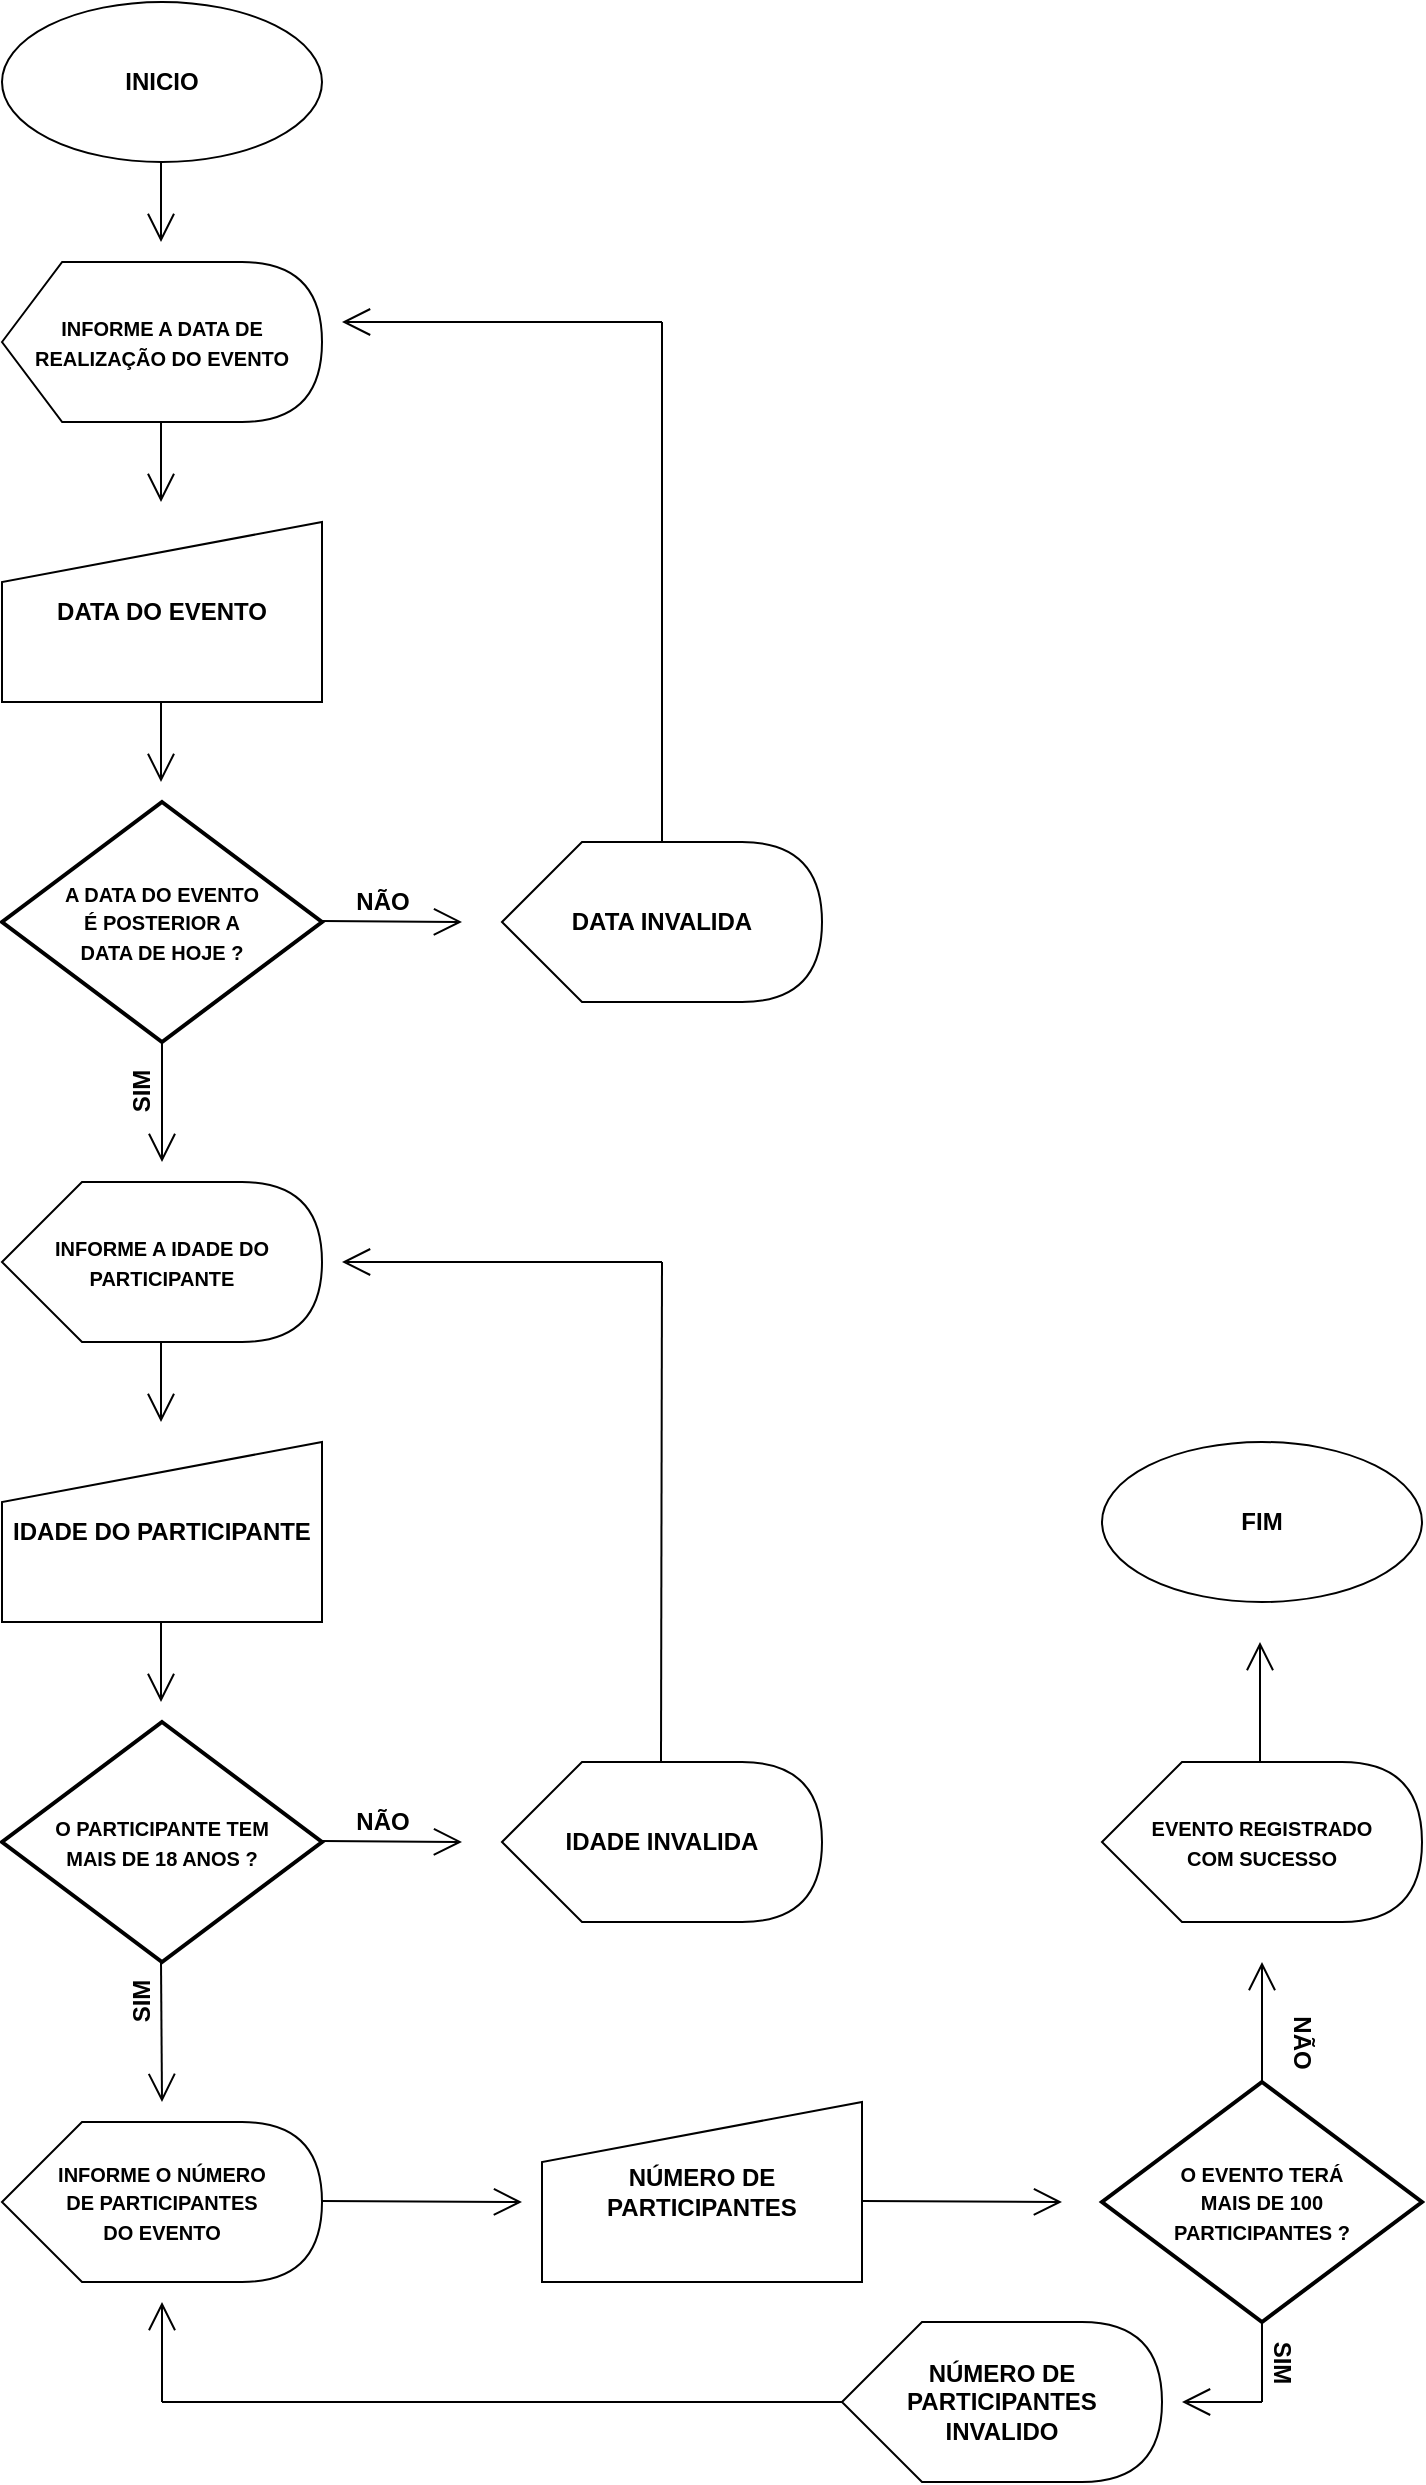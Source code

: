 <mxfile version="15.9.1" type="github">
  <diagram id="gLEBWME5qHSq3BZmw2-_" name="Page-1">
    <mxGraphModel dx="868" dy="482" grid="1" gridSize="10" guides="1" tooltips="1" connect="1" arrows="1" fold="1" page="1" pageScale="1" pageWidth="827" pageHeight="1169" math="0" shadow="0">
      <root>
        <mxCell id="0" />
        <mxCell id="1" parent="0" />
        <mxCell id="BDNs1b7ILqMROvqSfkJf-1" value="&lt;b&gt;INICIO&lt;/b&gt;" style="ellipse;whiteSpace=wrap;html=1;" vertex="1" parent="1">
          <mxGeometry x="40" y="40" width="160" height="80" as="geometry" />
        </mxCell>
        <mxCell id="BDNs1b7ILqMROvqSfkJf-3" value="&lt;div&gt;&lt;b style=&quot;font-size: 10px&quot;&gt;INFORME A DATA DE REALIZAÇÃO DO EVENTO&lt;/b&gt;&lt;/div&gt;" style="shape=display;whiteSpace=wrap;html=1;align=center;size=0.188;" vertex="1" parent="1">
          <mxGeometry x="40" y="170" width="160" height="80" as="geometry" />
        </mxCell>
        <mxCell id="BDNs1b7ILqMROvqSfkJf-8" value="&lt;b&gt;DATA DO EVENTO&lt;/b&gt;" style="shape=manualInput;whiteSpace=wrap;html=1;" vertex="1" parent="1">
          <mxGeometry x="40" y="300" width="160" height="90" as="geometry" />
        </mxCell>
        <mxCell id="BDNs1b7ILqMROvqSfkJf-9" value="&lt;font style=&quot;font-size: 10px&quot;&gt;&lt;b&gt;A DATA DO EVENTO&lt;br&gt;É POSTERIOR A &lt;br&gt;DATA DE HOJE ?&lt;/b&gt;&lt;/font&gt;" style="strokeWidth=2;html=1;shape=mxgraph.flowchart.decision;whiteSpace=wrap;align=center;" vertex="1" parent="1">
          <mxGeometry x="40" y="440" width="160" height="120" as="geometry" />
        </mxCell>
        <mxCell id="BDNs1b7ILqMROvqSfkJf-13" value="" style="endArrow=open;endFill=1;endSize=12;html=1;rounded=0;" edge="1" parent="1">
          <mxGeometry width="160" relative="1" as="geometry">
            <mxPoint x="119.5" y="120" as="sourcePoint" />
            <mxPoint x="119.5" y="160" as="targetPoint" />
          </mxGeometry>
        </mxCell>
        <mxCell id="BDNs1b7ILqMROvqSfkJf-15" value="" style="endArrow=open;endFill=1;endSize=12;html=1;rounded=0;" edge="1" parent="1">
          <mxGeometry width="160" relative="1" as="geometry">
            <mxPoint x="119.5" y="710" as="sourcePoint" />
            <mxPoint x="119.5" y="750" as="targetPoint" />
          </mxGeometry>
        </mxCell>
        <mxCell id="BDNs1b7ILqMROvqSfkJf-18" value="" style="endArrow=open;endFill=1;endSize=12;html=1;rounded=0;" edge="1" parent="1">
          <mxGeometry width="160" relative="1" as="geometry">
            <mxPoint x="119.5" y="250" as="sourcePoint" />
            <mxPoint x="119.5" y="290" as="targetPoint" />
          </mxGeometry>
        </mxCell>
        <mxCell id="BDNs1b7ILqMROvqSfkJf-20" value="&lt;b&gt;&lt;font style=&quot;font-size: 12px&quot;&gt;DATA INVALIDA&lt;/font&gt;&lt;/b&gt;" style="shape=display;whiteSpace=wrap;html=1;align=center;" vertex="1" parent="1">
          <mxGeometry x="290" y="460" width="160" height="80" as="geometry" />
        </mxCell>
        <mxCell id="BDNs1b7ILqMROvqSfkJf-21" value="&lt;font style=&quot;font-size: 10px&quot;&gt;&lt;b&gt;INFORME A IDADE DO PARTICIPANTE&lt;/b&gt;&lt;/font&gt;" style="shape=display;whiteSpace=wrap;html=1;align=center;" vertex="1" parent="1">
          <mxGeometry x="40" y="630" width="160" height="80" as="geometry" />
        </mxCell>
        <mxCell id="BDNs1b7ILqMROvqSfkJf-25" value="" style="endArrow=open;endFill=1;endSize=12;html=1;rounded=0;" edge="1" parent="1">
          <mxGeometry width="160" relative="1" as="geometry">
            <mxPoint x="370" y="200" as="sourcePoint" />
            <mxPoint x="210" y="200" as="targetPoint" />
          </mxGeometry>
        </mxCell>
        <mxCell id="BDNs1b7ILqMROvqSfkJf-27" value="" style="endArrow=open;endFill=1;endSize=12;html=1;rounded=0;" edge="1" parent="1">
          <mxGeometry width="160" relative="1" as="geometry">
            <mxPoint x="119.5" y="390" as="sourcePoint" />
            <mxPoint x="119.5" y="430" as="targetPoint" />
          </mxGeometry>
        </mxCell>
        <mxCell id="BDNs1b7ILqMROvqSfkJf-28" value="" style="endArrow=open;endFill=1;endSize=12;html=1;rounded=0;" edge="1" parent="1">
          <mxGeometry width="160" relative="1" as="geometry">
            <mxPoint x="200" y="499.5" as="sourcePoint" />
            <mxPoint x="270" y="500" as="targetPoint" />
          </mxGeometry>
        </mxCell>
        <mxCell id="BDNs1b7ILqMROvqSfkJf-31" value="&lt;b&gt;&lt;font style=&quot;font-size: 12px&quot;&gt;NÃO&lt;/font&gt;&lt;/b&gt;" style="text;html=1;align=center;verticalAlign=middle;resizable=0;points=[];autosize=1;strokeColor=none;fillColor=none;fontSize=10;" vertex="1" parent="1">
          <mxGeometry x="210" y="480" width="40" height="20" as="geometry" />
        </mxCell>
        <mxCell id="BDNs1b7ILqMROvqSfkJf-32" value="&lt;b&gt;SIM&lt;/b&gt;" style="text;html=1;align=center;verticalAlign=middle;resizable=0;points=[];autosize=1;strokeColor=none;fillColor=none;fontSize=12;rotation=-90;" vertex="1" parent="1">
          <mxGeometry x="90" y="575" width="40" height="20" as="geometry" />
        </mxCell>
        <mxCell id="BDNs1b7ILqMROvqSfkJf-34" value="" style="endArrow=open;endFill=1;endSize=12;html=1;rounded=0;" edge="1" parent="1">
          <mxGeometry width="160" relative="1" as="geometry">
            <mxPoint x="120" y="560" as="sourcePoint" />
            <mxPoint x="120" y="620" as="targetPoint" />
          </mxGeometry>
        </mxCell>
        <mxCell id="BDNs1b7ILqMROvqSfkJf-36" value="" style="endArrow=none;html=1;rounded=0;fontSize=12;entryX=0;entryY=0;entryDx=80;entryDy=0;entryPerimeter=0;" edge="1" parent="1" target="BDNs1b7ILqMROvqSfkJf-20">
          <mxGeometry relative="1" as="geometry">
            <mxPoint x="370" y="200" as="sourcePoint" />
            <mxPoint x="490" y="330" as="targetPoint" />
          </mxGeometry>
        </mxCell>
        <mxCell id="BDNs1b7ILqMROvqSfkJf-37" value="&lt;span style=&quot;font-size: 10px&quot;&gt;&lt;b&gt;O PARTICIPANTE TEM &lt;br&gt;MAIS DE 18 ANOS ?&lt;/b&gt;&lt;/span&gt;" style="strokeWidth=2;html=1;shape=mxgraph.flowchart.decision;whiteSpace=wrap;align=center;" vertex="1" parent="1">
          <mxGeometry x="40" y="900" width="160" height="120" as="geometry" />
        </mxCell>
        <mxCell id="BDNs1b7ILqMROvqSfkJf-38" value="&lt;b&gt;IDADE DO PARTICIPANTE&lt;/b&gt;" style="shape=manualInput;whiteSpace=wrap;html=1;" vertex="1" parent="1">
          <mxGeometry x="40" y="760" width="160" height="90" as="geometry" />
        </mxCell>
        <mxCell id="BDNs1b7ILqMROvqSfkJf-40" value="" style="endArrow=open;endFill=1;endSize=12;html=1;rounded=0;" edge="1" parent="1">
          <mxGeometry width="160" relative="1" as="geometry">
            <mxPoint x="119.5" y="850" as="sourcePoint" />
            <mxPoint x="119.5" y="890" as="targetPoint" />
          </mxGeometry>
        </mxCell>
        <mxCell id="BDNs1b7ILqMROvqSfkJf-41" value="" style="endArrow=open;endFill=1;endSize=12;html=1;rounded=0;" edge="1" parent="1">
          <mxGeometry width="160" relative="1" as="geometry">
            <mxPoint x="200" y="959.5" as="sourcePoint" />
            <mxPoint x="270" y="960" as="targetPoint" />
          </mxGeometry>
        </mxCell>
        <mxCell id="BDNs1b7ILqMROvqSfkJf-42" value="&lt;b&gt;&lt;font style=&quot;font-size: 12px&quot;&gt;NÃO&lt;/font&gt;&lt;/b&gt;" style="text;html=1;align=center;verticalAlign=middle;resizable=0;points=[];autosize=1;strokeColor=none;fillColor=none;fontSize=10;" vertex="1" parent="1">
          <mxGeometry x="210" y="940" width="40" height="20" as="geometry" />
        </mxCell>
        <mxCell id="BDNs1b7ILqMROvqSfkJf-43" value="" style="endArrow=open;endFill=1;endSize=12;html=1;rounded=0;" edge="1" parent="1">
          <mxGeometry width="160" relative="1" as="geometry">
            <mxPoint x="119.5" y="1020" as="sourcePoint" />
            <mxPoint x="120" y="1090" as="targetPoint" />
          </mxGeometry>
        </mxCell>
        <mxCell id="BDNs1b7ILqMROvqSfkJf-44" value="&lt;b&gt;SIM&lt;/b&gt;" style="text;html=1;align=center;verticalAlign=middle;resizable=0;points=[];autosize=1;strokeColor=none;fillColor=none;fontSize=12;rotation=-90;" vertex="1" parent="1">
          <mxGeometry x="90" y="1030" width="40" height="20" as="geometry" />
        </mxCell>
        <mxCell id="BDNs1b7ILqMROvqSfkJf-45" value="&lt;font style=&quot;font-size: 10px&quot;&gt;&lt;b&gt;INFORME O NÚMERO &lt;br&gt;DE PARTICIPANTES &lt;br&gt;DO EVENTO&lt;/b&gt;&lt;/font&gt;" style="shape=display;whiteSpace=wrap;html=1;align=center;" vertex="1" parent="1">
          <mxGeometry x="40" y="1100" width="160" height="80" as="geometry" />
        </mxCell>
        <mxCell id="BDNs1b7ILqMROvqSfkJf-46" value="&lt;b&gt;&lt;font style=&quot;font-size: 12px&quot;&gt;IDADE INVALIDA&lt;/font&gt;&lt;/b&gt;" style="shape=display;whiteSpace=wrap;html=1;align=center;" vertex="1" parent="1">
          <mxGeometry x="290" y="920" width="160" height="80" as="geometry" />
        </mxCell>
        <mxCell id="BDNs1b7ILqMROvqSfkJf-47" value="" style="endArrow=open;endFill=1;endSize=12;html=1;rounded=0;" edge="1" parent="1">
          <mxGeometry width="160" relative="1" as="geometry">
            <mxPoint x="370" y="670" as="sourcePoint" />
            <mxPoint x="210" y="670" as="targetPoint" />
          </mxGeometry>
        </mxCell>
        <mxCell id="BDNs1b7ILqMROvqSfkJf-48" value="" style="endArrow=none;html=1;rounded=0;fontSize=12;entryX=0;entryY=0;entryDx=80;entryDy=0;entryPerimeter=0;" edge="1" parent="1">
          <mxGeometry relative="1" as="geometry">
            <mxPoint x="370" y="670" as="sourcePoint" />
            <mxPoint x="369.5" y="920" as="targetPoint" />
          </mxGeometry>
        </mxCell>
        <mxCell id="BDNs1b7ILqMROvqSfkJf-49" value="" style="endArrow=open;endFill=1;endSize=12;html=1;rounded=0;" edge="1" parent="1">
          <mxGeometry width="160" relative="1" as="geometry">
            <mxPoint x="200" y="1139.5" as="sourcePoint" />
            <mxPoint x="300" y="1140" as="targetPoint" />
          </mxGeometry>
        </mxCell>
        <mxCell id="BDNs1b7ILqMROvqSfkJf-50" value="&lt;b&gt;NÚMERO DE PARTICIPANTES&lt;/b&gt;" style="shape=manualInput;whiteSpace=wrap;html=1;" vertex="1" parent="1">
          <mxGeometry x="310" y="1090" width="160" height="90" as="geometry" />
        </mxCell>
        <mxCell id="BDNs1b7ILqMROvqSfkJf-51" value="" style="endArrow=open;endFill=1;endSize=12;html=1;rounded=0;" edge="1" parent="1">
          <mxGeometry width="160" relative="1" as="geometry">
            <mxPoint x="470" y="1139.5" as="sourcePoint" />
            <mxPoint x="570" y="1140" as="targetPoint" />
          </mxGeometry>
        </mxCell>
        <mxCell id="BDNs1b7ILqMROvqSfkJf-52" value="&lt;span style=&quot;font-size: 10px&quot;&gt;&lt;b&gt;O EVENTO TERÁ &lt;br&gt;MAIS DE 100 &lt;br&gt;PARTICIPANTES ?&lt;/b&gt;&lt;/span&gt;" style="strokeWidth=2;html=1;shape=mxgraph.flowchart.decision;whiteSpace=wrap;align=center;" vertex="1" parent="1">
          <mxGeometry x="590" y="1080" width="160" height="120" as="geometry" />
        </mxCell>
        <mxCell id="BDNs1b7ILqMROvqSfkJf-53" value="" style="endArrow=open;endFill=1;endSize=12;html=1;rounded=0;" edge="1" parent="1">
          <mxGeometry width="160" relative="1" as="geometry">
            <mxPoint x="120" y="1240" as="sourcePoint" />
            <mxPoint x="120" y="1190" as="targetPoint" />
          </mxGeometry>
        </mxCell>
        <mxCell id="BDNs1b7ILqMROvqSfkJf-55" value="" style="endArrow=none;html=1;rounded=0;fontSize=12;entryX=0;entryY=0.5;entryDx=0;entryDy=0;entryPerimeter=0;" edge="1" parent="1" target="BDNs1b7ILqMROvqSfkJf-64">
          <mxGeometry relative="1" as="geometry">
            <mxPoint x="120" y="1240" as="sourcePoint" />
            <mxPoint x="440" y="1240" as="targetPoint" />
          </mxGeometry>
        </mxCell>
        <mxCell id="BDNs1b7ILqMROvqSfkJf-56" value="&lt;b&gt;&lt;font style=&quot;font-size: 12px&quot;&gt;NÃO&lt;/font&gt;&lt;/b&gt;" style="text;html=1;align=center;verticalAlign=middle;resizable=0;points=[];autosize=1;strokeColor=none;fillColor=none;fontSize=10;rotation=90;" vertex="1" parent="1">
          <mxGeometry x="670" y="1050" width="40" height="20" as="geometry" />
        </mxCell>
        <mxCell id="BDNs1b7ILqMROvqSfkJf-60" value="" style="endArrow=open;endFill=1;endSize=12;html=1;rounded=0;exitX=0.5;exitY=0;exitDx=0;exitDy=0;exitPerimeter=0;" edge="1" parent="1" source="BDNs1b7ILqMROvqSfkJf-52">
          <mxGeometry width="160" relative="1" as="geometry">
            <mxPoint x="600" y="1060" as="sourcePoint" />
            <mxPoint x="670" y="1020" as="targetPoint" />
          </mxGeometry>
        </mxCell>
        <mxCell id="BDNs1b7ILqMROvqSfkJf-61" value="&lt;b&gt;SIM&lt;/b&gt;" style="text;html=1;align=center;verticalAlign=middle;resizable=0;points=[];autosize=1;strokeColor=none;fillColor=none;fontSize=12;rotation=90;" vertex="1" parent="1">
          <mxGeometry x="660" y="1210" width="40" height="20" as="geometry" />
        </mxCell>
        <mxCell id="BDNs1b7ILqMROvqSfkJf-62" value="" style="endArrow=open;endFill=1;endSize=12;html=1;rounded=0;" edge="1" parent="1">
          <mxGeometry width="160" relative="1" as="geometry">
            <mxPoint x="670" y="1240" as="sourcePoint" />
            <mxPoint x="630" y="1240" as="targetPoint" />
          </mxGeometry>
        </mxCell>
        <mxCell id="BDNs1b7ILqMROvqSfkJf-63" value="" style="endArrow=none;html=1;rounded=0;fontSize=12;exitX=0.5;exitY=1;exitDx=0;exitDy=0;exitPerimeter=0;" edge="1" parent="1" source="BDNs1b7ILqMROvqSfkJf-52">
          <mxGeometry relative="1" as="geometry">
            <mxPoint x="590" y="1210" as="sourcePoint" />
            <mxPoint x="670" y="1240" as="targetPoint" />
          </mxGeometry>
        </mxCell>
        <mxCell id="BDNs1b7ILqMROvqSfkJf-64" value="&lt;b&gt;&lt;font style=&quot;font-size: 12px&quot;&gt;NÚMERO DE PARTICIPANTES &lt;br&gt;INVALIDO&lt;/font&gt;&lt;/b&gt;" style="shape=display;whiteSpace=wrap;html=1;align=center;" vertex="1" parent="1">
          <mxGeometry x="460" y="1200" width="160" height="80" as="geometry" />
        </mxCell>
        <mxCell id="BDNs1b7ILqMROvqSfkJf-65" value="&lt;b&gt;&lt;font style=&quot;font-size: 10px&quot;&gt;EVENTO REGISTRADO &lt;br&gt;COM SUCESSO&lt;/font&gt;&lt;/b&gt;" style="shape=display;whiteSpace=wrap;html=1;align=center;" vertex="1" parent="1">
          <mxGeometry x="590" y="920" width="160" height="80" as="geometry" />
        </mxCell>
        <mxCell id="BDNs1b7ILqMROvqSfkJf-66" value="" style="endArrow=open;endFill=1;endSize=12;html=1;rounded=0;exitX=0.5;exitY=0;exitDx=0;exitDy=0;exitPerimeter=0;" edge="1" parent="1">
          <mxGeometry width="160" relative="1" as="geometry">
            <mxPoint x="669" y="920" as="sourcePoint" />
            <mxPoint x="669" y="860" as="targetPoint" />
          </mxGeometry>
        </mxCell>
        <mxCell id="BDNs1b7ILqMROvqSfkJf-67" value="&lt;b&gt;FIM&lt;/b&gt;" style="ellipse;whiteSpace=wrap;html=1;" vertex="1" parent="1">
          <mxGeometry x="590" y="760" width="160" height="80" as="geometry" />
        </mxCell>
      </root>
    </mxGraphModel>
  </diagram>
</mxfile>
